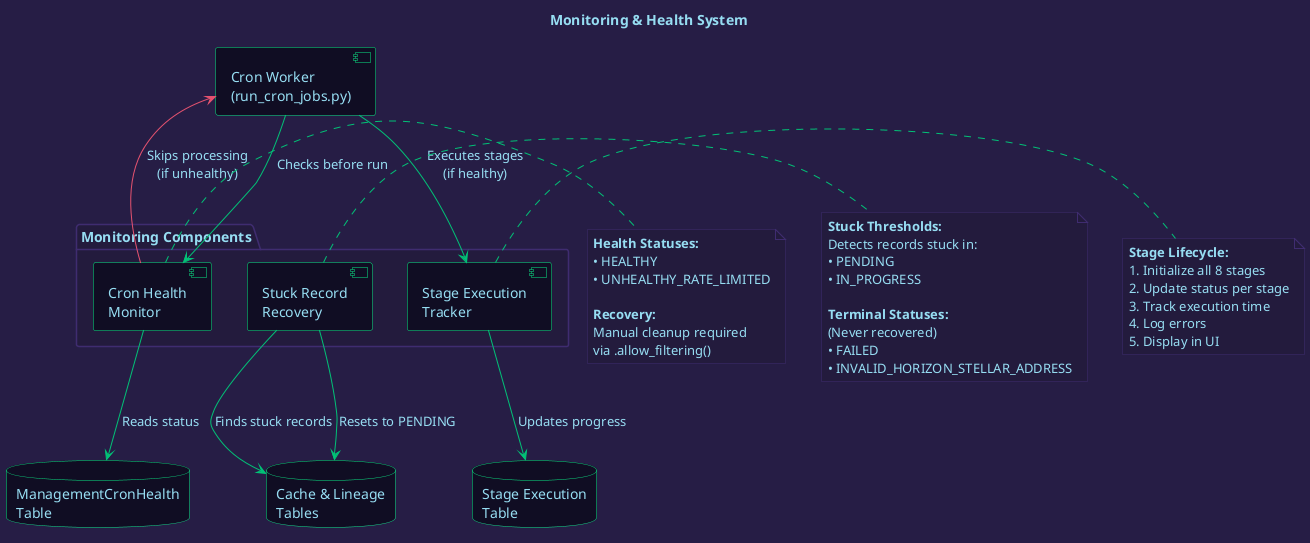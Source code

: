@startuml Monitoring System

skinparam backgroundColor #261D45
skinparam defaultFontColor #96DDF2

skinparam component {
  BackgroundColor #100D23
  BorderColor #0BE784
  FontColor #96DDF2
  ArrowColor #01C176
}

skinparam database {
  BackgroundColor #100D23
  BorderColor #0BE784
  FontColor #96DDF2
}

skinparam package {
  BackgroundColor #231B3D
  BorderColor #3f2c70
  FontColor #96DDF2
}

skinparam note {
  BackgroundColor #231B3D
  BorderColor #3f2c70
  FontColor #96DDF2
}

title Monitoring & Health System

package "Monitoring Components" #231B3D {
  component "Cron Health\nMonitor" as CronHealth
  component "Stuck Record\nRecovery" as Recovery
  component "Stage Execution\nTracker" as StageTracker
}

component "Cron Worker\n(run_cron_jobs.py)" as CronWorker

database "ManagementCronHealth\nTable" as HealthDB
database "Stage Execution\nTable" as StageDB
database "Cache & Lineage\nTables" as DataDB

CronWorker -[#01C176]-> CronHealth : "Checks before run"
CronHealth -[#01C176]-> HealthDB : "Reads status"

CronWorker -[#01C176]-> StageTracker : "Executes stages\n(if healthy)"
StageTracker -[#01C176]-> StageDB : "Updates progress"

CronHealth -[#E5526F]-> CronWorker : "Skips processing\n(if unhealthy)"

Recovery -[#01C176]-> DataDB : "Finds stuck records"
Recovery -[#01C176]-> DataDB : "Resets to PENDING"

note right of CronHealth #231B3D
  **Health Statuses:**
  • HEALTHY
  • UNHEALTHY_RATE_LIMITED
  
  **Recovery:**
  Manual cleanup required
  via .allow_filtering()
end note

note right of Recovery #231B3D
  **Stuck Thresholds:**
  Detects records stuck in:
  • PENDING
  • IN_PROGRESS
  
  **Terminal Statuses:**
  (Never recovered)
  • FAILED
  • INVALID_HORIZON_STELLAR_ADDRESS
end note

note right of StageTracker #231B3D
  **Stage Lifecycle:**
  1. Initialize all 8 stages
  2. Update status per stage
  3. Track execution time
  4. Log errors
  5. Display in UI
end note

@enduml
